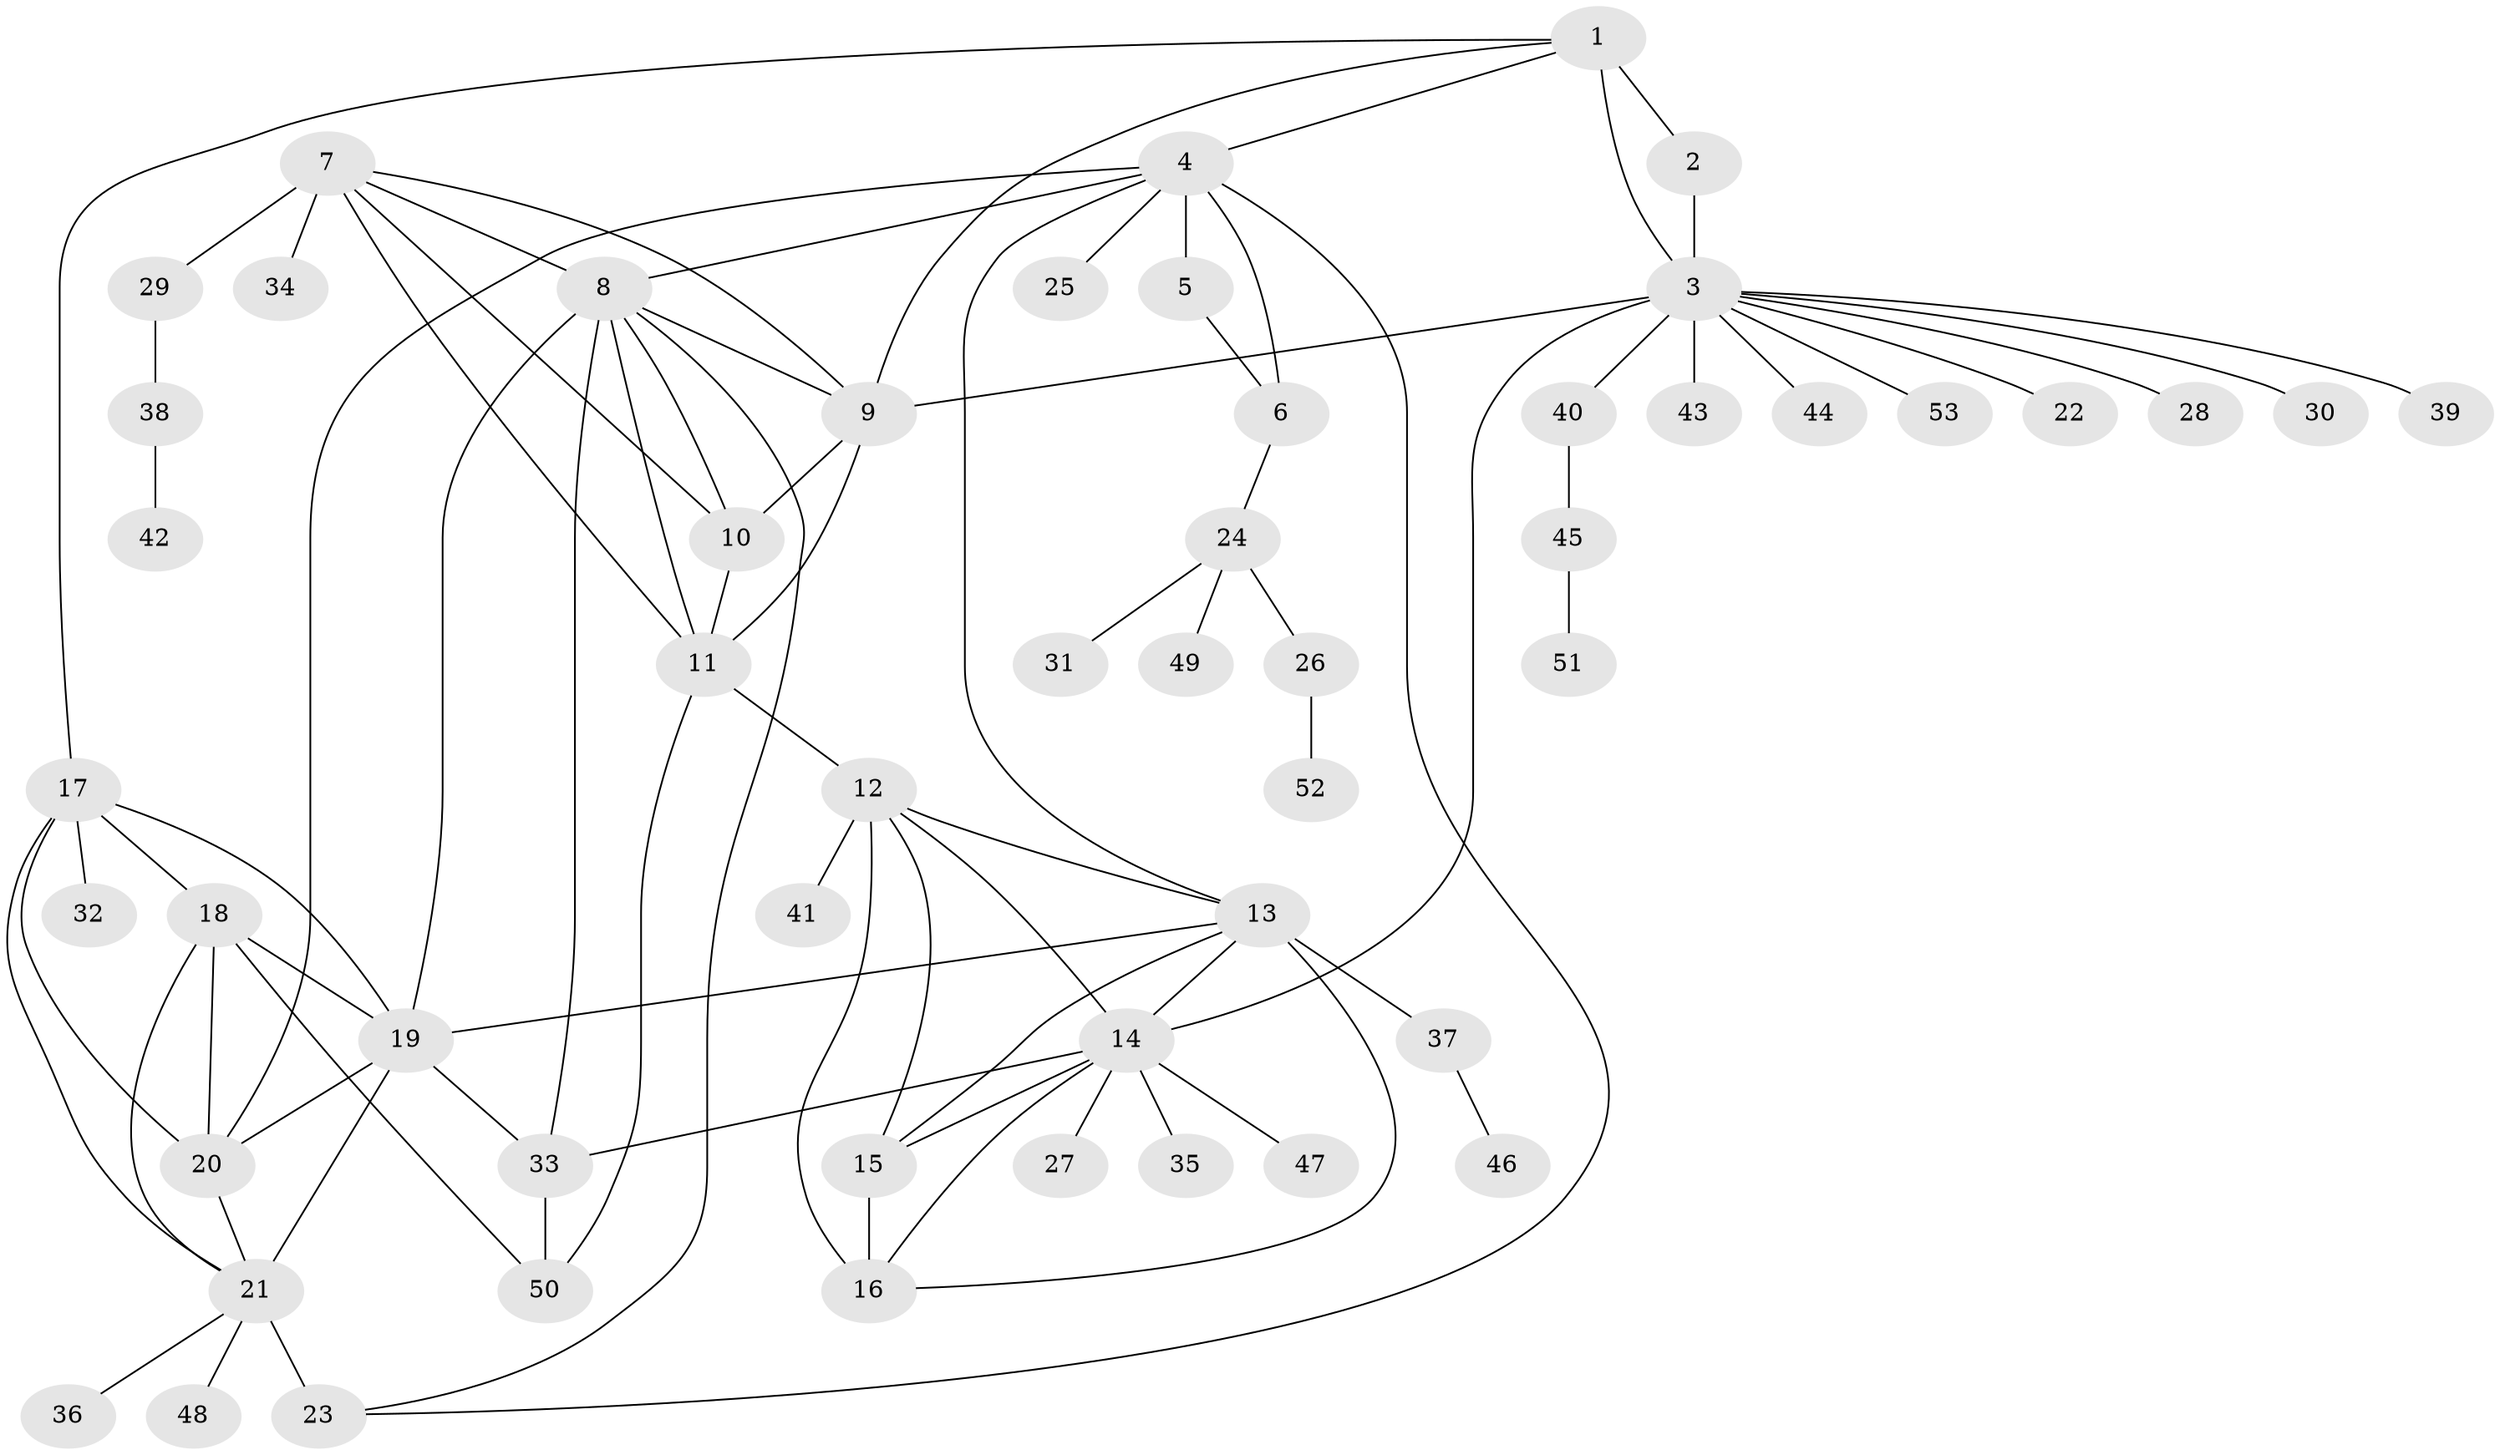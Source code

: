 // original degree distribution, {8: 0.03773584905660377, 4: 0.03773584905660377, 15: 0.009433962264150943, 6: 0.04716981132075472, 7: 0.04716981132075472, 9: 0.009433962264150943, 12: 0.009433962264150943, 5: 0.018867924528301886, 11: 0.018867924528301886, 10: 0.009433962264150943, 1: 0.5471698113207547, 2: 0.16037735849056603, 3: 0.04716981132075472}
// Generated by graph-tools (version 1.1) at 2025/52/03/04/25 22:52:30]
// undirected, 53 vertices, 85 edges
graph export_dot {
  node [color=gray90,style=filled];
  1;
  2;
  3;
  4;
  5;
  6;
  7;
  8;
  9;
  10;
  11;
  12;
  13;
  14;
  15;
  16;
  17;
  18;
  19;
  20;
  21;
  22;
  23;
  24;
  25;
  26;
  27;
  28;
  29;
  30;
  31;
  32;
  33;
  34;
  35;
  36;
  37;
  38;
  39;
  40;
  41;
  42;
  43;
  44;
  45;
  46;
  47;
  48;
  49;
  50;
  51;
  52;
  53;
  1 -- 2 [weight=3.0];
  1 -- 3 [weight=1.0];
  1 -- 4 [weight=1.0];
  1 -- 9 [weight=1.0];
  1 -- 17 [weight=1.0];
  2 -- 3 [weight=3.0];
  3 -- 9 [weight=1.0];
  3 -- 14 [weight=1.0];
  3 -- 22 [weight=1.0];
  3 -- 28 [weight=1.0];
  3 -- 30 [weight=1.0];
  3 -- 39 [weight=1.0];
  3 -- 40 [weight=1.0];
  3 -- 43 [weight=1.0];
  3 -- 44 [weight=1.0];
  3 -- 53 [weight=1.0];
  4 -- 5 [weight=5.0];
  4 -- 6 [weight=3.0];
  4 -- 8 [weight=1.0];
  4 -- 13 [weight=1.0];
  4 -- 20 [weight=2.0];
  4 -- 23 [weight=1.0];
  4 -- 25 [weight=1.0];
  5 -- 6 [weight=1.0];
  6 -- 24 [weight=1.0];
  7 -- 8 [weight=1.0];
  7 -- 9 [weight=1.0];
  7 -- 10 [weight=1.0];
  7 -- 11 [weight=1.0];
  7 -- 29 [weight=3.0];
  7 -- 34 [weight=1.0];
  8 -- 9 [weight=1.0];
  8 -- 10 [weight=1.0];
  8 -- 11 [weight=1.0];
  8 -- 19 [weight=1.0];
  8 -- 23 [weight=1.0];
  8 -- 33 [weight=4.0];
  9 -- 10 [weight=3.0];
  9 -- 11 [weight=1.0];
  10 -- 11 [weight=1.0];
  11 -- 12 [weight=1.0];
  11 -- 50 [weight=1.0];
  12 -- 13 [weight=1.0];
  12 -- 14 [weight=1.0];
  12 -- 15 [weight=1.0];
  12 -- 16 [weight=1.0];
  12 -- 41 [weight=2.0];
  13 -- 14 [weight=1.0];
  13 -- 15 [weight=1.0];
  13 -- 16 [weight=1.0];
  13 -- 19 [weight=1.0];
  13 -- 37 [weight=4.0];
  14 -- 15 [weight=1.0];
  14 -- 16 [weight=1.0];
  14 -- 27 [weight=1.0];
  14 -- 33 [weight=1.0];
  14 -- 35 [weight=1.0];
  14 -- 47 [weight=1.0];
  15 -- 16 [weight=4.0];
  17 -- 18 [weight=1.0];
  17 -- 19 [weight=1.0];
  17 -- 20 [weight=1.0];
  17 -- 21 [weight=1.0];
  17 -- 32 [weight=1.0];
  18 -- 19 [weight=1.0];
  18 -- 20 [weight=1.0];
  18 -- 21 [weight=1.0];
  18 -- 50 [weight=1.0];
  19 -- 20 [weight=1.0];
  19 -- 21 [weight=1.0];
  19 -- 33 [weight=1.0];
  20 -- 21 [weight=1.0];
  21 -- 23 [weight=4.0];
  21 -- 36 [weight=1.0];
  21 -- 48 [weight=1.0];
  24 -- 26 [weight=1.0];
  24 -- 31 [weight=1.0];
  24 -- 49 [weight=1.0];
  26 -- 52 [weight=1.0];
  29 -- 38 [weight=1.0];
  33 -- 50 [weight=1.0];
  37 -- 46 [weight=1.0];
  38 -- 42 [weight=1.0];
  40 -- 45 [weight=1.0];
  45 -- 51 [weight=1.0];
}
